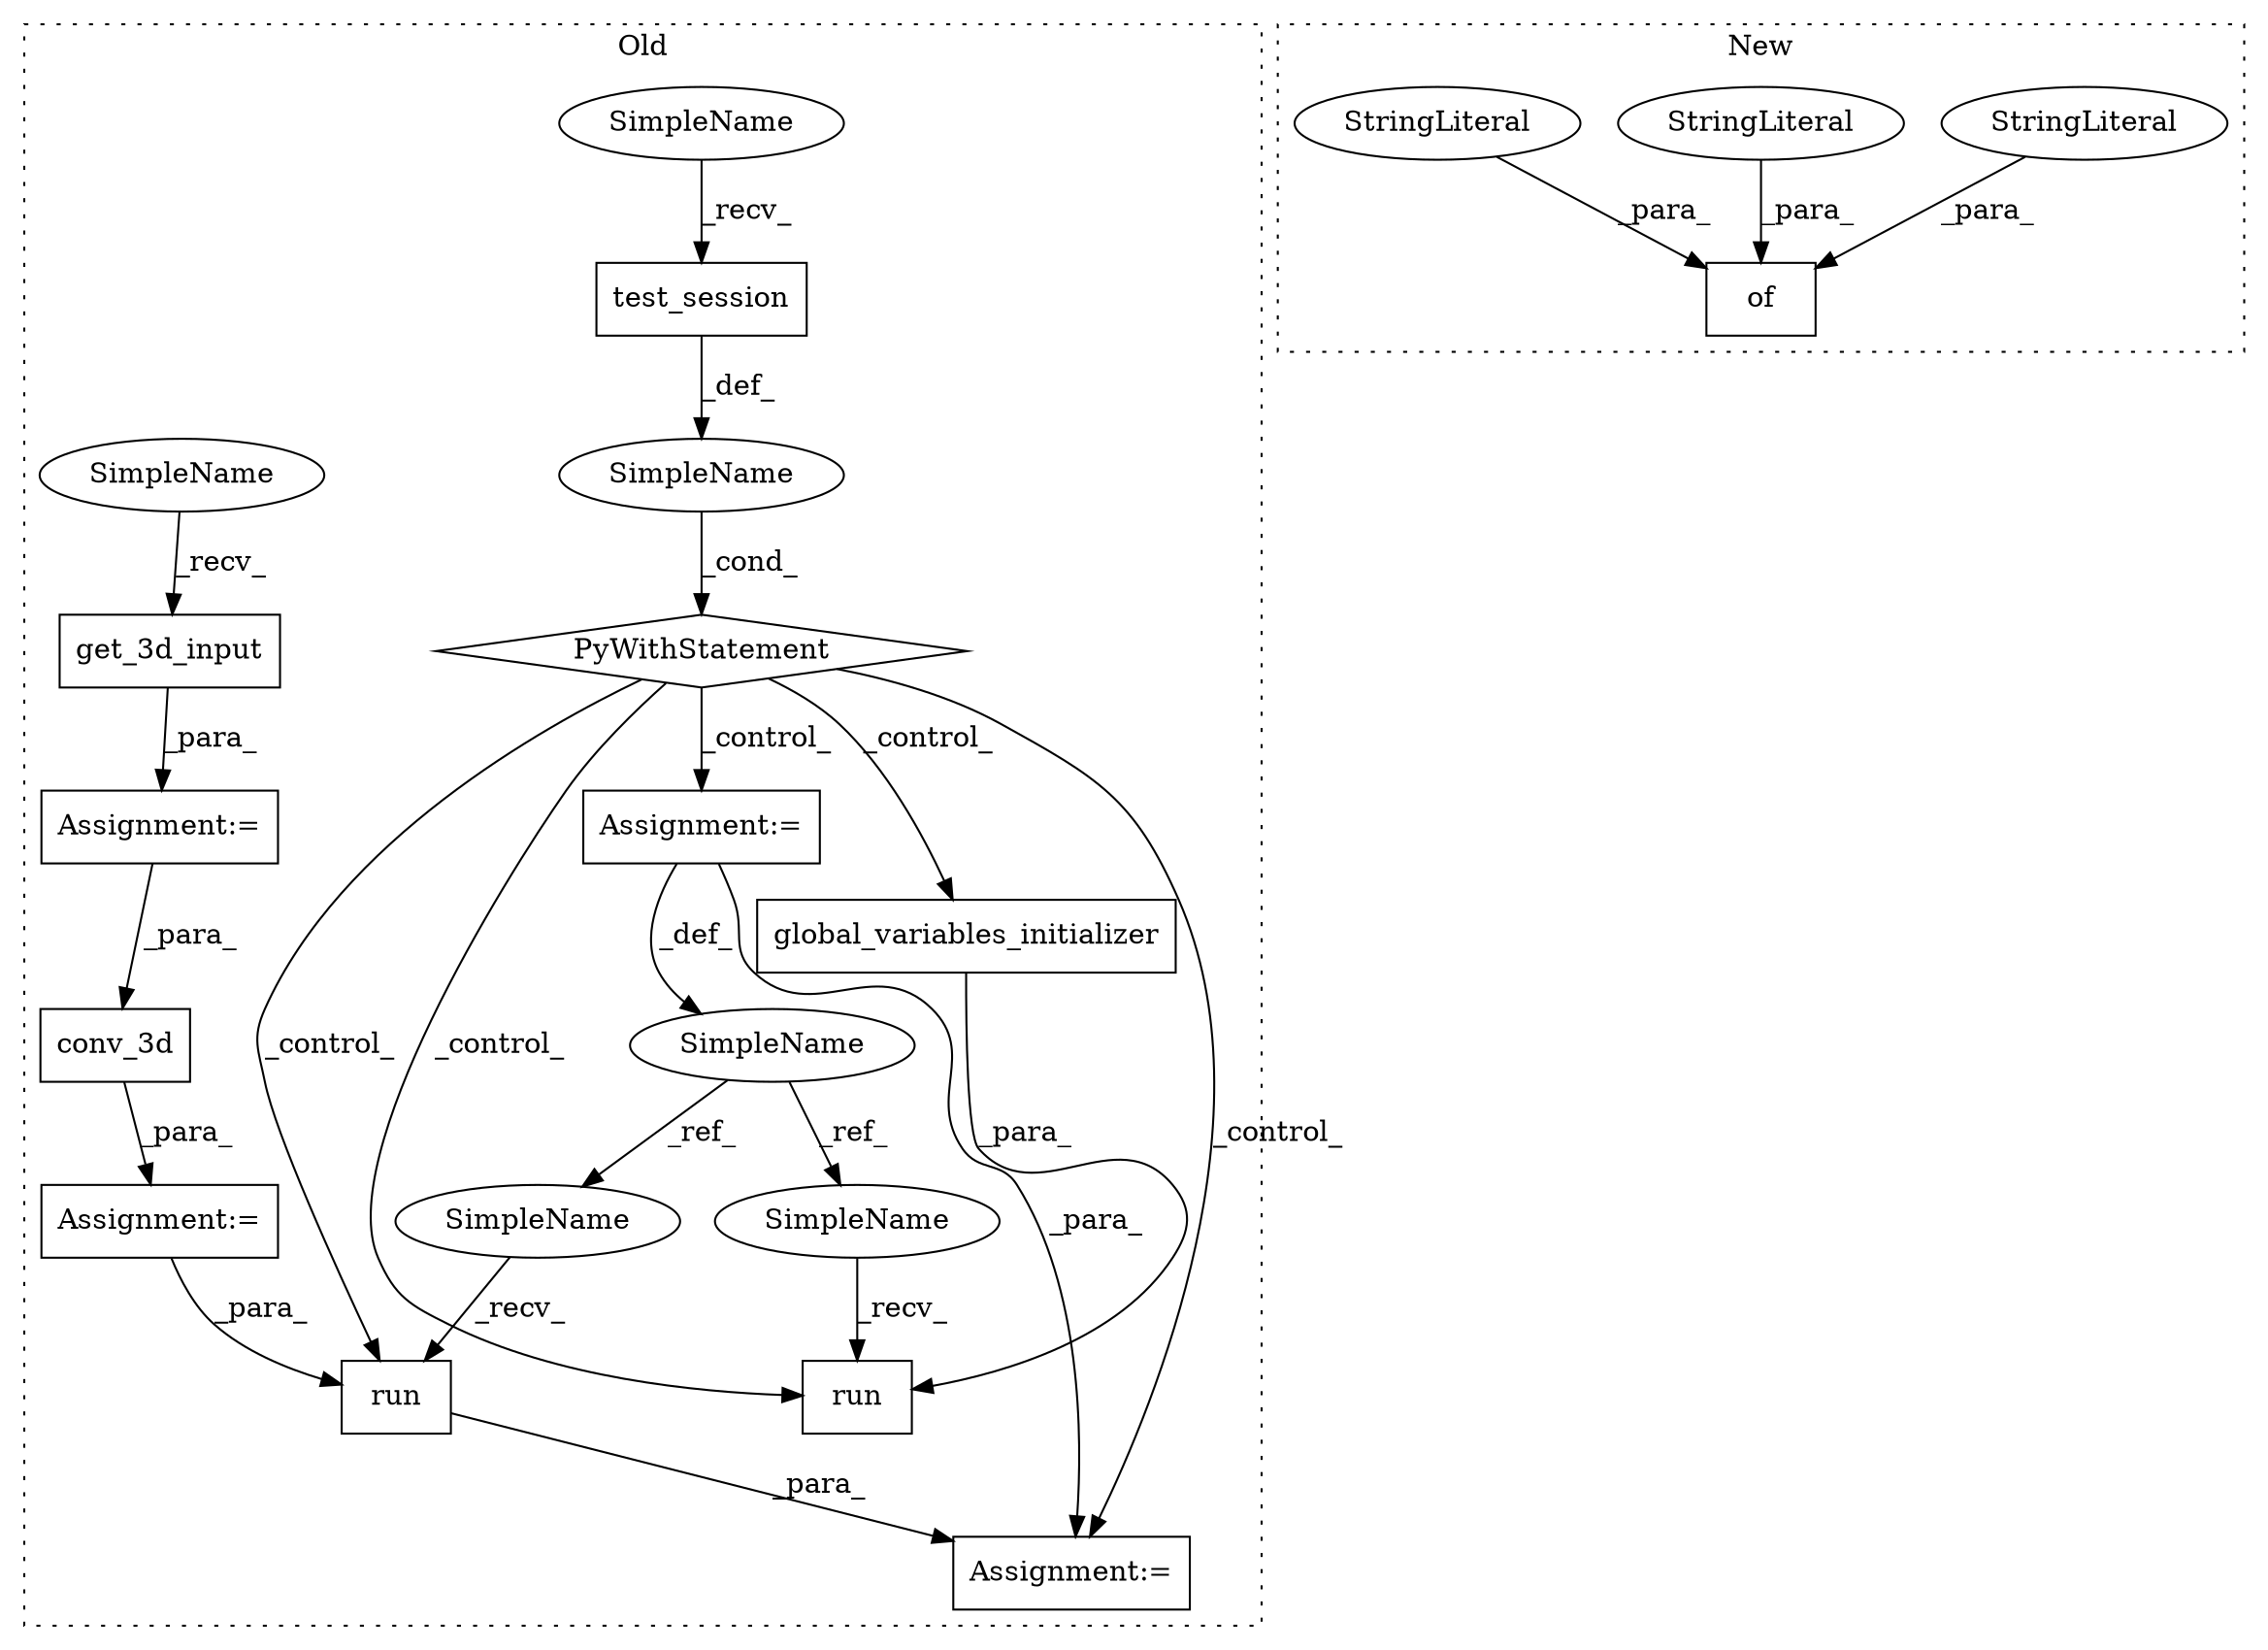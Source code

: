 digraph G {
subgraph cluster0 {
1 [label="conv_3d" a="32" s="3372,3384" l="8,1" shape="box"];
3 [label="get_3d_input" a="32" s="3289" l="14" shape="box"];
4 [label="run" a="32" s="3537,3552" l="4,1" shape="box"];
5 [label="SimpleName" a="42" s="" l="" shape="ellipse"];
6 [label="PyWithStatement" a="104" s="3411,3440" l="10,2" shape="diamond"];
7 [label="run" a="32" s="3471,3516" l="4,1" shape="box"];
8 [label="SimpleName" a="42" s="3454" l="4" shape="ellipse"];
12 [label="test_session" a="32" s="3426" l="14" shape="box"];
13 [label="global_variables_initializer" a="32" s="3486" l="30" shape="box"];
14 [label="Assignment:=" a="7" s="3283" l="1" shape="box"];
15 [label="Assignment:=" a="7" s="3454" l="4" shape="box"];
16 [label="Assignment:=" a="7" s="3531" l="1" shape="box"];
17 [label="Assignment:=" a="7" s="3371" l="1" shape="box"];
18 [label="SimpleName" a="42" s="3466" l="4" shape="ellipse"];
19 [label="SimpleName" a="42" s="3532" l="4" shape="ellipse"];
20 [label="SimpleName" a="42" s="3421" l="4" shape="ellipse"];
21 [label="SimpleName" a="42" s="3284" l="4" shape="ellipse"];
label = "Old";
style="dotted";
}
subgraph cluster1 {
2 [label="of" a="32" s="4570,4651" l="3,1" shape="box"];
9 [label="StringLiteral" a="45" s="4608" l="8" shape="ellipse"];
10 [label="StringLiteral" a="45" s="4573" l="15" shape="ellipse"];
11 [label="StringLiteral" a="45" s="4636" l="9" shape="ellipse"];
label = "New";
style="dotted";
}
1 -> 17 [label="_para_"];
3 -> 14 [label="_para_"];
4 -> 16 [label="_para_"];
5 -> 6 [label="_cond_"];
6 -> 15 [label="_control_"];
6 -> 16 [label="_control_"];
6 -> 4 [label="_control_"];
6 -> 7 [label="_control_"];
6 -> 13 [label="_control_"];
8 -> 18 [label="_ref_"];
8 -> 19 [label="_ref_"];
9 -> 2 [label="_para_"];
10 -> 2 [label="_para_"];
11 -> 2 [label="_para_"];
12 -> 5 [label="_def_"];
13 -> 7 [label="_para_"];
14 -> 1 [label="_para_"];
15 -> 16 [label="_para_"];
15 -> 8 [label="_def_"];
17 -> 4 [label="_para_"];
18 -> 7 [label="_recv_"];
19 -> 4 [label="_recv_"];
20 -> 12 [label="_recv_"];
21 -> 3 [label="_recv_"];
}